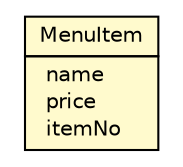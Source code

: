 #!/usr/local/bin/dot
#
# Class diagram 
# Generated by UMLGraph version 1.6 (http://www.umlgraph.org/)
#

digraph G {
	edge [fontname="Helvetica",fontsize=10,labelfontname="Helvetica",labelfontsize=10];
	node [fontname="Helvetica",fontsize=10,shape=plaintext];
	nodesep=0.25;
	ranksep=0.5;
	// au.edu.griffith.ict.MenuItem
	c67 [label=<<table title="au.edu.griffith.ict.MenuItem" border="0" cellborder="1" cellspacing="0" cellpadding="2" port="p" bgcolor="lemonChiffon" href="./MenuItem.html">
		<tr><td><table border="0" cellspacing="0" cellpadding="1">
<tr><td align="center" balign="center"> MenuItem </td></tr>
		</table></td></tr>
		<tr><td><table border="0" cellspacing="0" cellpadding="1">
<tr><td align="left" balign="left">  name </td></tr>
<tr><td align="left" balign="left">  price </td></tr>
<tr><td align="left" balign="left">  itemNo </td></tr>
		</table></td></tr>
		</table>>, URL="./MenuItem.html", fontname="Helvetica", fontcolor="black", fontsize=10.0];
}

